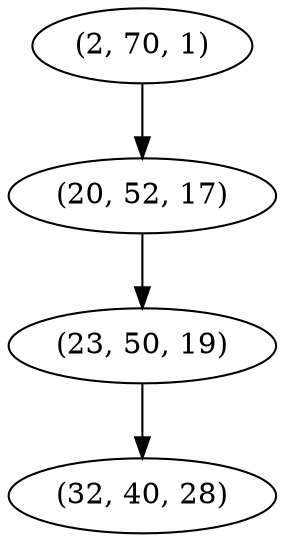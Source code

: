 digraph tree {
    "(2, 70, 1)";
    "(20, 52, 17)";
    "(23, 50, 19)";
    "(32, 40, 28)";
    "(2, 70, 1)" -> "(20, 52, 17)";
    "(20, 52, 17)" -> "(23, 50, 19)";
    "(23, 50, 19)" -> "(32, 40, 28)";
}
